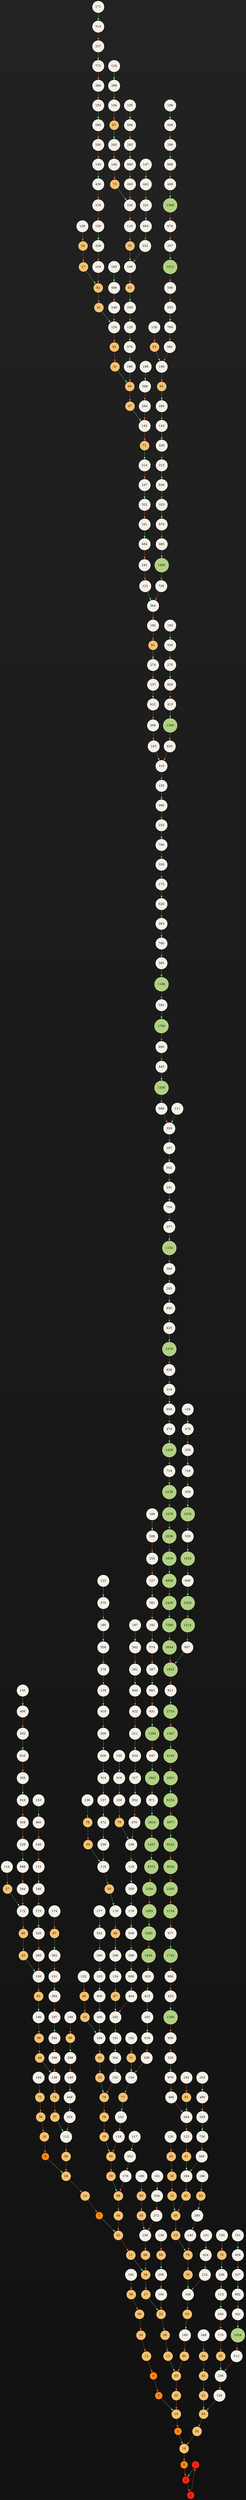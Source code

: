 digraph "collatz-tree-200" {
	node [shape=circle]
	node [style=filled]
	node [fillcolor="#694b37"]
	node [fontcolor="#111111"]
	bgcolor="#111111 : #222222"
	gradientangle=90
	1 [fillcolor="#ff2211" shape=circle style=filled]
	1 -> 4 [color="#66dd88"]
	4 [fillcolor="#ff2211" shape=circle style=filled]
	4 -> 2 [color="#dd6644"]
	2 [fillcolor="#ff2211" shape=circle style=filled]
	2 -> 1 [color="#dd6644"]
	3 [fillcolor="#ff8811" shape=circle style=filled]
	3 -> 10 [color="#66dd88"]
	10 [fillcolor="#f4c271" shape=circle style=filled]
	10 -> 5 [color="#dd6644"]
	5 [fillcolor="#ff8811" shape=circle style=filled]
	5 -> 16 [color="#66dd88"]
	16 [fillcolor="#f4c271" shape=circle style=filled]
	16 -> 8 [color="#dd6644"]
	8 [fillcolor="#ff8811" shape=circle style=filled]
	8 -> 4 [color="#dd6644"]
	6 [fillcolor="#ff8811" shape=circle style=filled]
	6 -> 3 [color="#dd6644"]
	7 [fillcolor="#ff8811" shape=circle style=filled]
	7 -> 22 [color="#66dd88"]
	22 [fillcolor="#f4c271" shape=circle style=filled]
	22 -> 11 [color="#dd6644"]
	11 [fillcolor="#f4c271" shape=circle style=filled]
	11 -> 34 [color="#66dd88"]
	34 [fillcolor="#f4c271" shape=circle style=filled]
	34 -> 17 [color="#dd6644"]
	17 [fillcolor="#f4c271" shape=circle style=filled]
	17 -> 52 [color="#66dd88"]
	52 [fillcolor="#f4c271" shape=circle style=filled]
	52 -> 26 [color="#dd6644"]
	26 [fillcolor="#f4c271" shape=circle style=filled]
	26 -> 13 [color="#dd6644"]
	13 [fillcolor="#f4c271" shape=circle style=filled]
	13 -> 40 [color="#66dd88"]
	40 [fillcolor="#f4c271" shape=circle style=filled]
	40 -> 20 [color="#dd6644"]
	20 [fillcolor="#f4c271" shape=circle style=filled]
	20 -> 10 [color="#dd6644"]
	9 [fillcolor="#ff8811" shape=circle style=filled]
	9 -> 28 [color="#66dd88"]
	28 [fillcolor="#f4c271" shape=circle style=filled]
	28 -> 14 [color="#dd6644"]
	14 [fillcolor="#f4c271" shape=circle style=filled]
	14 -> 7 [color="#dd6644"]
	12 [fillcolor="#f4c271" shape=circle style=filled]
	12 -> 6 [color="#dd6644"]
	15 [fillcolor="#f4c271" shape=circle style=filled]
	15 -> 46 [color="#66dd88"]
	46 [fillcolor="#f4c271" shape=circle style=filled]
	46 -> 23 [color="#dd6644"]
	23 [fillcolor="#f4c271" shape=circle style=filled]
	23 -> 70 [color="#66dd88"]
	70 [fillcolor="#f4c271" shape=circle style=filled]
	70 -> 35 [color="#dd6644"]
	35 [fillcolor="#f4c271" shape=circle style=filled]
	35 -> 106 [color="#66dd88"]
	106 [fillcolor="#f4f1e9" shape=circle style=filled]
	106 -> 53 [color="#dd6644"]
	53 [fillcolor="#f4c271" shape=circle style=filled]
	53 -> 160 [color="#66dd88"]
	160 [fillcolor="#f4f1e9" shape=circle style=filled]
	160 -> 80 [color="#dd6644"]
	80 [fillcolor="#f4c271" shape=circle style=filled]
	80 -> 40 [color="#dd6644"]
	18 [fillcolor="#f4c271" shape=circle style=filled]
	18 -> 9 [color="#dd6644"]
	19 [fillcolor="#f4c271" shape=circle style=filled]
	19 -> 58 [color="#66dd88"]
	58 [fillcolor="#f4c271" shape=circle style=filled]
	58 -> 29 [color="#dd6644"]
	29 [fillcolor="#f4c271" shape=circle style=filled]
	29 -> 88 [color="#66dd88"]
	88 [fillcolor="#f4c271" shape=circle style=filled]
	88 -> 44 [color="#dd6644"]
	44 [fillcolor="#f4c271" shape=circle style=filled]
	44 -> 22 [color="#dd6644"]
	21 [fillcolor="#f4c271" shape=circle style=filled]
	21 -> 64 [color="#66dd88"]
	64 [fillcolor="#f4c271" shape=circle style=filled]
	64 -> 32 [color="#dd6644"]
	32 [fillcolor="#f4c271" shape=circle style=filled]
	32 -> 16 [color="#dd6644"]
	24 [fillcolor="#f4c271" shape=circle style=filled]
	24 -> 12 [color="#dd6644"]
	25 [fillcolor="#f4c271" shape=circle style=filled]
	25 -> 76 [color="#66dd88"]
	76 [fillcolor="#f4c271" shape=circle style=filled]
	76 -> 38 [color="#dd6644"]
	38 [fillcolor="#f4c271" shape=circle style=filled]
	38 -> 19 [color="#dd6644"]
	27 [fillcolor="#f4c271" shape=circle style=filled]
	27 -> 82 [color="#66dd88"]
	82 [fillcolor="#f4c271" shape=circle style=filled]
	82 -> 41 [color="#dd6644"]
	41 [fillcolor="#f4c271" shape=circle style=filled]
	41 -> 124 [color="#66dd88"]
	124 [fillcolor="#f4f1e9" shape=circle style=filled]
	124 -> 62 [color="#dd6644"]
	62 [fillcolor="#f4c271" shape=circle style=filled]
	62 -> 31 [color="#dd6644"]
	31 [fillcolor="#f4c271" shape=circle style=filled]
	31 -> 94 [color="#66dd88"]
	94 [fillcolor="#f4c271" shape=circle style=filled]
	94 -> 47 [color="#dd6644"]
	47 [fillcolor="#f4c271" shape=circle style=filled]
	47 -> 142 [color="#66dd88"]
	142 [fillcolor="#f4f1e9" shape=circle style=filled]
	142 -> 71 [color="#dd6644"]
	71 [fillcolor="#f4c271" shape=circle style=filled]
	71 -> 214 [color="#66dd88"]
	214 [fillcolor="#f4f1e9" shape=circle style=filled]
	214 -> 107 [color="#dd6644"]
	107 [fillcolor="#f4f1e9" shape=circle style=filled]
	107 -> 322 [color="#66dd88"]
	322 [fillcolor="#f4f1e9" shape=circle style=filled]
	322 -> 161 [color="#dd6644"]
	161 [fillcolor="#f4f1e9" shape=circle style=filled]
	161 -> 484 [color="#66dd88"]
	484 [fillcolor="#f4f1e9" shape=circle style=filled]
	484 -> 242 [color="#dd6644"]
	242 [fillcolor="#f4f1e9" shape=circle style=filled]
	242 -> 121 [color="#dd6644"]
	121 [fillcolor="#f4f1e9" shape=circle style=filled]
	121 -> 364 [color="#66dd88"]
	364 [fillcolor="#f4f1e9" shape=circle style=filled]
	364 -> 182 [color="#dd6644"]
	182 [fillcolor="#f4f1e9" shape=circle style=filled]
	182 -> 91 [color="#dd6644"]
	91 [fillcolor="#f4c271" shape=circle style=filled]
	91 -> 274 [color="#66dd88"]
	274 [fillcolor="#f4f1e9" shape=circle style=filled]
	274 -> 137 [color="#dd6644"]
	137 [fillcolor="#f4f1e9" shape=circle style=filled]
	137 -> 412 [color="#66dd88"]
	412 [fillcolor="#f4f1e9" shape=circle style=filled]
	412 -> 206 [color="#dd6644"]
	206 [fillcolor="#f4f1e9" shape=circle style=filled]
	206 -> 103 [color="#dd6644"]
	103 [fillcolor="#f4f1e9" shape=circle style=filled]
	103 -> 310 [color="#66dd88"]
	310 [fillcolor="#f4f1e9" shape=circle style=filled]
	310 -> 155 [color="#dd6644"]
	155 [fillcolor="#f4f1e9" shape=circle style=filled]
	155 -> 466 [color="#66dd88"]
	466 [fillcolor="#f4f1e9" shape=circle style=filled]
	466 -> 233 [color="#dd6644"]
	233 [fillcolor="#f4f1e9" shape=circle style=filled]
	233 -> 700 [color="#66dd88"]
	700 [fillcolor="#f4f1e9" shape=circle style=filled]
	700 -> 350 [color="#dd6644"]
	350 [fillcolor="#f4f1e9" shape=circle style=filled]
	350 -> 175 [color="#dd6644"]
	175 [fillcolor="#f4f1e9" shape=circle style=filled]
	175 -> 526 [color="#66dd88"]
	526 [fillcolor="#f4f1e9" shape=circle style=filled]
	526 -> 263 [color="#dd6644"]
	263 [fillcolor="#f4f1e9" shape=circle style=filled]
	263 -> 790 [color="#66dd88"]
	790 [fillcolor="#f4f1e9" shape=circle style=filled]
	790 -> 395 [color="#dd6644"]
	395 [fillcolor="#f4f1e9" shape=circle style=filled]
	395 -> 1186 [color="#66dd88"]
	1186 [fillcolor="#b1d182" shape=circle style=filled]
	1186 -> 593 [color="#dd6644"]
	593 [fillcolor="#f4f1e9" shape=circle style=filled]
	593 -> 1780 [color="#66dd88"]
	1780 [fillcolor="#b1d182" shape=circle style=filled]
	1780 -> 890 [color="#dd6644"]
	890 [fillcolor="#f4f1e9" shape=circle style=filled]
	890 -> 445 [color="#dd6644"]
	445 [fillcolor="#f4f1e9" shape=circle style=filled]
	445 -> 1336 [color="#66dd88"]
	1336 [fillcolor="#b1d182" shape=circle style=filled]
	1336 -> 668 [color="#dd6644"]
	668 [fillcolor="#f4f1e9" shape=circle style=filled]
	668 -> 334 [color="#dd6644"]
	334 [fillcolor="#f4f1e9" shape=circle style=filled]
	334 -> 167 [color="#dd6644"]
	167 [fillcolor="#f4f1e9" shape=circle style=filled]
	167 -> 502 [color="#66dd88"]
	502 [fillcolor="#f4f1e9" shape=circle style=filled]
	502 -> 251 [color="#dd6644"]
	251 [fillcolor="#f4f1e9" shape=circle style=filled]
	251 -> 754 [color="#66dd88"]
	754 [fillcolor="#f4f1e9" shape=circle style=filled]
	754 -> 377 [color="#dd6644"]
	377 [fillcolor="#f4f1e9" shape=circle style=filled]
	377 -> 1132 [color="#66dd88"]
	1132 [fillcolor="#b1d182" shape=circle style=filled]
	1132 -> 566 [color="#dd6644"]
	566 [fillcolor="#f4f1e9" shape=circle style=filled]
	566 -> 283 [color="#dd6644"]
	283 [fillcolor="#f4f1e9" shape=circle style=filled]
	283 -> 850 [color="#66dd88"]
	850 [fillcolor="#f4f1e9" shape=circle style=filled]
	850 -> 425 [color="#dd6644"]
	425 [fillcolor="#f4f1e9" shape=circle style=filled]
	425 -> 1276 [color="#66dd88"]
	1276 [fillcolor="#b1d182" shape=circle style=filled]
	1276 -> 638 [color="#dd6644"]
	638 [fillcolor="#f4f1e9" shape=circle style=filled]
	638 -> 319 [color="#dd6644"]
	319 [fillcolor="#f4f1e9" shape=circle style=filled]
	319 -> 958 [color="#66dd88"]
	958 [fillcolor="#f4f1e9" shape=circle style=filled]
	958 -> 479 [color="#dd6644"]
	479 [fillcolor="#f4f1e9" shape=circle style=filled]
	479 -> 1438 [color="#66dd88"]
	1438 [fillcolor="#b1d182" shape=circle style=filled]
	1438 -> 719 [color="#dd6644"]
	719 [fillcolor="#f4f1e9" shape=circle style=filled]
	719 -> 2158 [color="#66dd88"]
	2158 [fillcolor="#b1d182" shape=circle style=filled]
	2158 -> 1079 [color="#dd6644"]
	1079 [fillcolor="#b1d182" shape=circle style=filled]
	1079 -> 3238 [color="#66dd88"]
	3238 [fillcolor="#b1d182" shape=circle style=filled]
	3238 -> 1619 [color="#dd6644"]
	1619 [fillcolor="#b1d182" shape=circle style=filled]
	1619 -> 4858 [color="#66dd88"]
	4858 [fillcolor="#b1d182" shape=circle style=filled]
	4858 -> 2429 [color="#dd6644"]
	2429 [fillcolor="#b1d182" shape=circle style=filled]
	2429 -> 7288 [color="#66dd88"]
	7288 [fillcolor="#b1d182" shape=circle style=filled]
	7288 -> 3644 [color="#dd6644"]
	3644 [fillcolor="#b1d182" shape=circle style=filled]
	3644 -> 1822 [color="#dd6644"]
	1822 [fillcolor="#b1d182" shape=circle style=filled]
	1822 -> 911 [color="#dd6644"]
	911 [fillcolor="#f4f1e9" shape=circle style=filled]
	911 -> 2734 [color="#66dd88"]
	2734 [fillcolor="#b1d182" shape=circle style=filled]
	2734 -> 1367 [color="#dd6644"]
	1367 [fillcolor="#b1d182" shape=circle style=filled]
	1367 -> 4102 [color="#66dd88"]
	4102 [fillcolor="#b1d182" shape=circle style=filled]
	4102 -> 2051 [color="#dd6644"]
	2051 [fillcolor="#b1d182" shape=circle style=filled]
	2051 -> 6154 [color="#66dd88"]
	6154 [fillcolor="#b1d182" shape=circle style=filled]
	6154 -> 3077 [color="#dd6644"]
	3077 [fillcolor="#b1d182" shape=circle style=filled]
	3077 -> 9232 [color="#66dd88"]
	9232 [fillcolor="#b1d182" shape=circle style=filled]
	9232 -> 4616 [color="#dd6644"]
	4616 [fillcolor="#b1d182" shape=circle style=filled]
	4616 -> 2308 [color="#dd6644"]
	2308 [fillcolor="#b1d182" shape=circle style=filled]
	2308 -> 1154 [color="#dd6644"]
	1154 [fillcolor="#b1d182" shape=circle style=filled]
	1154 -> 577 [color="#dd6644"]
	577 [fillcolor="#f4f1e9" shape=circle style=filled]
	577 -> 1732 [color="#66dd88"]
	1732 [fillcolor="#b1d182" shape=circle style=filled]
	1732 -> 866 [color="#dd6644"]
	866 [fillcolor="#f4f1e9" shape=circle style=filled]
	866 -> 433 [color="#dd6644"]
	433 [fillcolor="#f4f1e9" shape=circle style=filled]
	433 -> 1300 [color="#66dd88"]
	1300 [fillcolor="#b1d182" shape=circle style=filled]
	1300 -> 650 [color="#dd6644"]
	650 [fillcolor="#f4f1e9" shape=circle style=filled]
	650 -> 325 [color="#dd6644"]
	325 [fillcolor="#f4f1e9" shape=circle style=filled]
	325 -> 976 [color="#66dd88"]
	976 [fillcolor="#f4f1e9" shape=circle style=filled]
	976 -> 488 [color="#dd6644"]
	488 [fillcolor="#f4f1e9" shape=circle style=filled]
	488 -> 244 [color="#dd6644"]
	244 [fillcolor="#f4f1e9" shape=circle style=filled]
	244 -> 122 [color="#dd6644"]
	122 [fillcolor="#f4f1e9" shape=circle style=filled]
	122 -> 61 [color="#dd6644"]
	61 [fillcolor="#f4c271" shape=circle style=filled]
	61 -> 184 [color="#66dd88"]
	184 [fillcolor="#f4f1e9" shape=circle style=filled]
	184 -> 92 [color="#dd6644"]
	92 [fillcolor="#f4c271" shape=circle style=filled]
	92 -> 46 [color="#dd6644"]
	30 [fillcolor="#f4c271" shape=circle style=filled]
	30 -> 15 [color="#dd6644"]
	33 [fillcolor="#f4c271" shape=circle style=filled]
	33 -> 100 [color="#66dd88"]
	100 [fillcolor="#f4f1e9" shape=circle style=filled]
	100 -> 50 [color="#dd6644"]
	50 [fillcolor="#f4c271" shape=circle style=filled]
	50 -> 25 [color="#dd6644"]
	36 [fillcolor="#f4c271" shape=circle style=filled]
	36 -> 18 [color="#dd6644"]
	37 [fillcolor="#f4c271" shape=circle style=filled]
	37 -> 112 [color="#66dd88"]
	112 [fillcolor="#f4f1e9" shape=circle style=filled]
	112 -> 56 [color="#dd6644"]
	56 [fillcolor="#f4c271" shape=circle style=filled]
	56 -> 28 [color="#dd6644"]
	39 [fillcolor="#f4c271" shape=circle style=filled]
	39 -> 118 [color="#66dd88"]
	118 [fillcolor="#f4f1e9" shape=circle style=filled]
	118 -> 59 [color="#dd6644"]
	59 [fillcolor="#f4c271" shape=circle style=filled]
	59 -> 178 [color="#66dd88"]
	178 [fillcolor="#f4f1e9" shape=circle style=filled]
	178 -> 89 [color="#dd6644"]
	89 [fillcolor="#f4c271" shape=circle style=filled]
	89 -> 268 [color="#66dd88"]
	268 [fillcolor="#f4f1e9" shape=circle style=filled]
	268 -> 134 [color="#dd6644"]
	134 [fillcolor="#f4f1e9" shape=circle style=filled]
	134 -> 67 [color="#dd6644"]
	67 [fillcolor="#f4c271" shape=circle style=filled]
	67 -> 202 [color="#66dd88"]
	202 [fillcolor="#f4f1e9" shape=circle style=filled]
	202 -> 101 [color="#dd6644"]
	101 [fillcolor="#f4f1e9" shape=circle style=filled]
	101 -> 304 [color="#66dd88"]
	304 [fillcolor="#f4f1e9" shape=circle style=filled]
	304 -> 152 [color="#dd6644"]
	152 [fillcolor="#f4f1e9" shape=circle style=filled]
	152 -> 76 [color="#dd6644"]
	42 [fillcolor="#f4c271" shape=circle style=filled]
	42 -> 21 [color="#dd6644"]
	43 [fillcolor="#f4c271" shape=circle style=filled]
	43 -> 130 [color="#66dd88"]
	130 [fillcolor="#f4f1e9" shape=circle style=filled]
	130 -> 65 [color="#dd6644"]
	65 [fillcolor="#f4c271" shape=circle style=filled]
	65 -> 196 [color="#66dd88"]
	196 [fillcolor="#f4f1e9" shape=circle style=filled]
	196 -> 98 [color="#dd6644"]
	98 [fillcolor="#f4c271" shape=circle style=filled]
	98 -> 49 [color="#dd6644"]
	49 [fillcolor="#f4c271" shape=circle style=filled]
	49 -> 148 [color="#66dd88"]
	148 [fillcolor="#f4f1e9" shape=circle style=filled]
	148 -> 74 [color="#dd6644"]
	74 [fillcolor="#f4c271" shape=circle style=filled]
	74 -> 37 [color="#dd6644"]
	45 [fillcolor="#f4c271" shape=circle style=filled]
	45 -> 136 [color="#66dd88"]
	136 [fillcolor="#f4f1e9" shape=circle style=filled]
	136 -> 68 [color="#dd6644"]
	68 [fillcolor="#f4c271" shape=circle style=filled]
	68 -> 34 [color="#dd6644"]
	48 [fillcolor="#f4c271" shape=circle style=filled]
	48 -> 24 [color="#dd6644"]
	51 [fillcolor="#f4c271" shape=circle style=filled]
	51 -> 154 [color="#66dd88"]
	154 [fillcolor="#f4f1e9" shape=circle style=filled]
	154 -> 77 [color="#dd6644"]
	77 [fillcolor="#f4c271" shape=circle style=filled]
	77 -> 232 [color="#66dd88"]
	232 [fillcolor="#f4f1e9" shape=circle style=filled]
	232 -> 116 [color="#dd6644"]
	116 [fillcolor="#f4f1e9" shape=circle style=filled]
	116 -> 58 [color="#dd6644"]
	54 [fillcolor="#f4c271" shape=circle style=filled]
	54 -> 27 [color="#dd6644"]
	55 [fillcolor="#f4c271" shape=circle style=filled]
	55 -> 166 [color="#66dd88"]
	166 [fillcolor="#f4f1e9" shape=circle style=filled]
	166 -> 83 [color="#dd6644"]
	83 [fillcolor="#f4c271" shape=circle style=filled]
	83 -> 250 [color="#66dd88"]
	250 [fillcolor="#f4f1e9" shape=circle style=filled]
	250 -> 125 [color="#dd6644"]
	125 [fillcolor="#f4f1e9" shape=circle style=filled]
	125 -> 376 [color="#66dd88"]
	376 [fillcolor="#f4f1e9" shape=circle style=filled]
	376 -> 188 [color="#dd6644"]
	188 [fillcolor="#f4f1e9" shape=circle style=filled]
	188 -> 94 [color="#dd6644"]
	57 [fillcolor="#f4c271" shape=circle style=filled]
	57 -> 172 [color="#66dd88"]
	172 [fillcolor="#f4f1e9" shape=circle style=filled]
	172 -> 86 [color="#dd6644"]
	86 [fillcolor="#f4c271" shape=circle style=filled]
	86 -> 43 [color="#dd6644"]
	60 [fillcolor="#f4c271" shape=circle style=filled]
	60 -> 30 [color="#dd6644"]
	63 [fillcolor="#f4c271" shape=circle style=filled]
	63 -> 190 [color="#66dd88"]
	190 [fillcolor="#f4f1e9" shape=circle style=filled]
	190 -> 95 [color="#dd6644"]
	95 [fillcolor="#f4c271" shape=circle style=filled]
	95 -> 286 [color="#66dd88"]
	286 [fillcolor="#f4f1e9" shape=circle style=filled]
	286 -> 143 [color="#dd6644"]
	143 [fillcolor="#f4f1e9" shape=circle style=filled]
	143 -> 430 [color="#66dd88"]
	430 [fillcolor="#f4f1e9" shape=circle style=filled]
	430 -> 215 [color="#dd6644"]
	215 [fillcolor="#f4f1e9" shape=circle style=filled]
	215 -> 646 [color="#66dd88"]
	646 [fillcolor="#f4f1e9" shape=circle style=filled]
	646 -> 323 [color="#dd6644"]
	323 [fillcolor="#f4f1e9" shape=circle style=filled]
	323 -> 970 [color="#66dd88"]
	970 [fillcolor="#f4f1e9" shape=circle style=filled]
	970 -> 485 [color="#dd6644"]
	485 [fillcolor="#f4f1e9" shape=circle style=filled]
	485 -> 1456 [color="#66dd88"]
	1456 [fillcolor="#b1d182" shape=circle style=filled]
	1456 -> 728 [color="#dd6644"]
	728 [fillcolor="#f4f1e9" shape=circle style=filled]
	728 -> 364 [color="#dd6644"]
	66 [fillcolor="#f4c271" shape=circle style=filled]
	66 -> 33 [color="#dd6644"]
	69 [fillcolor="#f4c271" shape=circle style=filled]
	69 -> 208 [color="#66dd88"]
	208 [fillcolor="#f4f1e9" shape=circle style=filled]
	208 -> 104 [color="#dd6644"]
	104 [fillcolor="#f4f1e9" shape=circle style=filled]
	104 -> 52 [color="#dd6644"]
	72 [fillcolor="#f4c271" shape=circle style=filled]
	72 -> 36 [color="#dd6644"]
	73 [fillcolor="#f4c271" shape=circle style=filled]
	73 -> 220 [color="#66dd88"]
	220 [fillcolor="#f4f1e9" shape=circle style=filled]
	220 -> 110 [color="#dd6644"]
	110 [fillcolor="#f4f1e9" shape=circle style=filled]
	110 -> 55 [color="#dd6644"]
	75 [fillcolor="#f4c271" shape=circle style=filled]
	75 -> 226 [color="#66dd88"]
	226 [fillcolor="#f4f1e9" shape=circle style=filled]
	226 -> 113 [color="#dd6644"]
	113 [fillcolor="#f4f1e9" shape=circle style=filled]
	113 -> 340 [color="#66dd88"]
	340 [fillcolor="#f4f1e9" shape=circle style=filled]
	340 -> 170 [color="#dd6644"]
	170 [fillcolor="#f4f1e9" shape=circle style=filled]
	170 -> 85 [color="#dd6644"]
	85 [fillcolor="#f4c271" shape=circle style=filled]
	85 -> 256 [color="#66dd88"]
	256 [fillcolor="#f4f1e9" shape=circle style=filled]
	256 -> 128 [color="#dd6644"]
	128 [fillcolor="#f4f1e9" shape=circle style=filled]
	128 -> 64 [color="#dd6644"]
	78 [fillcolor="#f4c271" shape=circle style=filled]
	78 -> 39 [color="#dd6644"]
	79 [fillcolor="#f4c271" shape=circle style=filled]
	79 -> 238 [color="#66dd88"]
	238 [fillcolor="#f4f1e9" shape=circle style=filled]
	238 -> 119 [color="#dd6644"]
	119 [fillcolor="#f4f1e9" shape=circle style=filled]
	119 -> 358 [color="#66dd88"]
	358 [fillcolor="#f4f1e9" shape=circle style=filled]
	358 -> 179 [color="#dd6644"]
	179 [fillcolor="#f4f1e9" shape=circle style=filled]
	179 -> 538 [color="#66dd88"]
	538 [fillcolor="#f4f1e9" shape=circle style=filled]
	538 -> 269 [color="#dd6644"]
	269 [fillcolor="#f4f1e9" shape=circle style=filled]
	269 -> 808 [color="#66dd88"]
	808 [fillcolor="#f4f1e9" shape=circle style=filled]
	808 -> 404 [color="#dd6644"]
	404 [fillcolor="#f4f1e9" shape=circle style=filled]
	404 -> 202 [color="#dd6644"]
	81 [fillcolor="#f4c271" shape=circle style=filled]
	81 -> 244 [color="#66dd88"]
	84 [fillcolor="#f4c271" shape=circle style=filled]
	84 -> 42 [color="#dd6644"]
	87 [fillcolor="#f4c271" shape=circle style=filled]
	87 -> 262 [color="#66dd88"]
	262 [fillcolor="#f4f1e9" shape=circle style=filled]
	262 -> 131 [color="#dd6644"]
	131 [fillcolor="#f4f1e9" shape=circle style=filled]
	131 -> 394 [color="#66dd88"]
	394 [fillcolor="#f4f1e9" shape=circle style=filled]
	394 -> 197 [color="#dd6644"]
	197 [fillcolor="#f4f1e9" shape=circle style=filled]
	197 -> 592 [color="#66dd88"]
	592 [fillcolor="#f4f1e9" shape=circle style=filled]
	592 -> 296 [color="#dd6644"]
	296 [fillcolor="#f4f1e9" shape=circle style=filled]
	296 -> 148 [color="#dd6644"]
	90 [fillcolor="#f4c271" shape=circle style=filled]
	90 -> 45 [color="#dd6644"]
	93 [fillcolor="#f4c271" shape=circle style=filled]
	93 -> 280 [color="#66dd88"]
	280 [fillcolor="#f4f1e9" shape=circle style=filled]
	280 -> 140 [color="#dd6644"]
	140 [fillcolor="#f4f1e9" shape=circle style=filled]
	140 -> 70 [color="#dd6644"]
	96 [fillcolor="#f4c271" shape=circle style=filled]
	96 -> 48 [color="#dd6644"]
	97 [fillcolor="#f4c271" shape=circle style=filled]
	97 -> 292 [color="#66dd88"]
	292 [fillcolor="#f4f1e9" shape=circle style=filled]
	292 -> 146 [color="#dd6644"]
	146 [fillcolor="#f4f1e9" shape=circle style=filled]
	146 -> 73 [color="#dd6644"]
	99 [fillcolor="#f4c271" shape=circle style=filled]
	99 -> 298 [color="#66dd88"]
	298 [fillcolor="#f4f1e9" shape=circle style=filled]
	298 -> 149 [color="#dd6644"]
	149 [fillcolor="#f4f1e9" shape=circle style=filled]
	149 -> 448 [color="#66dd88"]
	448 [fillcolor="#f4f1e9" shape=circle style=filled]
	448 -> 224 [color="#dd6644"]
	224 [fillcolor="#f4f1e9" shape=circle style=filled]
	224 -> 112 [color="#dd6644"]
	102 [fillcolor="#f4f1e9" shape=circle style=filled]
	102 -> 51 [color="#dd6644"]
	105 [fillcolor="#f4f1e9" shape=circle style=filled]
	105 -> 316 [color="#66dd88"]
	316 [fillcolor="#f4f1e9" shape=circle style=filled]
	316 -> 158 [color="#dd6644"]
	158 [fillcolor="#f4f1e9" shape=circle style=filled]
	158 -> 79 [color="#dd6644"]
	108 [fillcolor="#f4f1e9" shape=circle style=filled]
	108 -> 54 [color="#dd6644"]
	109 [fillcolor="#f4f1e9" shape=circle style=filled]
	109 -> 328 [color="#66dd88"]
	328 [fillcolor="#f4f1e9" shape=circle style=filled]
	328 -> 164 [color="#dd6644"]
	164 [fillcolor="#f4f1e9" shape=circle style=filled]
	164 -> 82 [color="#dd6644"]
	111 [fillcolor="#f4f1e9" shape=circle style=filled]
	111 -> 334 [color="#66dd88"]
	114 [fillcolor="#f4f1e9" shape=circle style=filled]
	114 -> 57 [color="#dd6644"]
	115 [fillcolor="#f4f1e9" shape=circle style=filled]
	115 -> 346 [color="#66dd88"]
	346 [fillcolor="#f4f1e9" shape=circle style=filled]
	346 -> 173 [color="#dd6644"]
	173 [fillcolor="#f4f1e9" shape=circle style=filled]
	173 -> 520 [color="#66dd88"]
	520 [fillcolor="#f4f1e9" shape=circle style=filled]
	520 -> 260 [color="#dd6644"]
	260 [fillcolor="#f4f1e9" shape=circle style=filled]
	260 -> 130 [color="#dd6644"]
	117 [fillcolor="#f4f1e9" shape=circle style=filled]
	117 -> 352 [color="#66dd88"]
	352 [fillcolor="#f4f1e9" shape=circle style=filled]
	352 -> 176 [color="#dd6644"]
	176 [fillcolor="#f4f1e9" shape=circle style=filled]
	176 -> 88 [color="#dd6644"]
	120 [fillcolor="#f4f1e9" shape=circle style=filled]
	120 -> 60 [color="#dd6644"]
	123 [fillcolor="#f4f1e9" shape=circle style=filled]
	123 -> 370 [color="#66dd88"]
	370 [fillcolor="#f4f1e9" shape=circle style=filled]
	370 -> 185 [color="#dd6644"]
	185 [fillcolor="#f4f1e9" shape=circle style=filled]
	185 -> 556 [color="#66dd88"]
	556 [fillcolor="#f4f1e9" shape=circle style=filled]
	556 -> 278 [color="#dd6644"]
	278 [fillcolor="#f4f1e9" shape=circle style=filled]
	278 -> 139 [color="#dd6644"]
	139 [fillcolor="#f4f1e9" shape=circle style=filled]
	139 -> 418 [color="#66dd88"]
	418 [fillcolor="#f4f1e9" shape=circle style=filled]
	418 -> 209 [color="#dd6644"]
	209 [fillcolor="#f4f1e9" shape=circle style=filled]
	209 -> 628 [color="#66dd88"]
	628 [fillcolor="#f4f1e9" shape=circle style=filled]
	628 -> 314 [color="#dd6644"]
	314 [fillcolor="#f4f1e9" shape=circle style=filled]
	314 -> 157 [color="#dd6644"]
	157 [fillcolor="#f4f1e9" shape=circle style=filled]
	157 -> 472 [color="#66dd88"]
	472 [fillcolor="#f4f1e9" shape=circle style=filled]
	472 -> 236 [color="#dd6644"]
	236 [fillcolor="#f4f1e9" shape=circle style=filled]
	236 -> 118 [color="#dd6644"]
	126 [fillcolor="#f4f1e9" shape=circle style=filled]
	126 -> 63 [color="#dd6644"]
	127 [fillcolor="#f4f1e9" shape=circle style=filled]
	127 -> 382 [color="#66dd88"]
	382 [fillcolor="#f4f1e9" shape=circle style=filled]
	382 -> 191 [color="#dd6644"]
	191 [fillcolor="#f4f1e9" shape=circle style=filled]
	191 -> 574 [color="#66dd88"]
	574 [fillcolor="#f4f1e9" shape=circle style=filled]
	574 -> 287 [color="#dd6644"]
	287 [fillcolor="#f4f1e9" shape=circle style=filled]
	287 -> 862 [color="#66dd88"]
	862 [fillcolor="#f4f1e9" shape=circle style=filled]
	862 -> 431 [color="#dd6644"]
	431 [fillcolor="#f4f1e9" shape=circle style=filled]
	431 -> 1294 [color="#66dd88"]
	1294 [fillcolor="#b1d182" shape=circle style=filled]
	1294 -> 647 [color="#dd6644"]
	647 [fillcolor="#f4f1e9" shape=circle style=filled]
	647 -> 1942 [color="#66dd88"]
	1942 [fillcolor="#b1d182" shape=circle style=filled]
	1942 -> 971 [color="#dd6644"]
	971 [fillcolor="#f4f1e9" shape=circle style=filled]
	971 -> 2914 [color="#66dd88"]
	2914 [fillcolor="#b1d182" shape=circle style=filled]
	2914 -> 1457 [color="#dd6644"]
	1457 [fillcolor="#b1d182" shape=circle style=filled]
	1457 -> 4372 [color="#66dd88"]
	4372 [fillcolor="#b1d182" shape=circle style=filled]
	4372 -> 2186 [color="#dd6644"]
	2186 [fillcolor="#b1d182" shape=circle style=filled]
	2186 -> 1093 [color="#dd6644"]
	1093 [fillcolor="#b1d182" shape=circle style=filled]
	1093 -> 3280 [color="#66dd88"]
	3280 [fillcolor="#b1d182" shape=circle style=filled]
	3280 -> 1640 [color="#dd6644"]
	1640 [fillcolor="#b1d182" shape=circle style=filled]
	1640 -> 820 [color="#dd6644"]
	820 [fillcolor="#f4f1e9" shape=circle style=filled]
	820 -> 410 [color="#dd6644"]
	410 [fillcolor="#f4f1e9" shape=circle style=filled]
	410 -> 205 [color="#dd6644"]
	205 [fillcolor="#f4f1e9" shape=circle style=filled]
	205 -> 616 [color="#66dd88"]
	616 [fillcolor="#f4f1e9" shape=circle style=filled]
	616 -> 308 [color="#dd6644"]
	308 [fillcolor="#f4f1e9" shape=circle style=filled]
	308 -> 154 [color="#dd6644"]
	129 [fillcolor="#f4f1e9" shape=circle style=filled]
	129 -> 388 [color="#66dd88"]
	388 [fillcolor="#f4f1e9" shape=circle style=filled]
	388 -> 194 [color="#dd6644"]
	194 [fillcolor="#f4f1e9" shape=circle style=filled]
	194 -> 97 [color="#dd6644"]
	132 [fillcolor="#f4f1e9" shape=circle style=filled]
	132 -> 66 [color="#dd6644"]
	133 [fillcolor="#f4f1e9" shape=circle style=filled]
	133 -> 400 [color="#66dd88"]
	400 [fillcolor="#f4f1e9" shape=circle style=filled]
	400 -> 200 [color="#dd6644"]
	200 [fillcolor="#f4f1e9" shape=circle style=filled]
	200 -> 100 [color="#dd6644"]
	135 [fillcolor="#f4f1e9" shape=circle style=filled]
	135 -> 406 [color="#66dd88"]
	406 [fillcolor="#f4f1e9" shape=circle style=filled]
	406 -> 203 [color="#dd6644"]
	203 [fillcolor="#f4f1e9" shape=circle style=filled]
	203 -> 610 [color="#66dd88"]
	610 [fillcolor="#f4f1e9" shape=circle style=filled]
	610 -> 305 [color="#dd6644"]
	305 [fillcolor="#f4f1e9" shape=circle style=filled]
	305 -> 916 [color="#66dd88"]
	916 [fillcolor="#f4f1e9" shape=circle style=filled]
	916 -> 458 [color="#dd6644"]
	458 [fillcolor="#f4f1e9" shape=circle style=filled]
	458 -> 229 [color="#dd6644"]
	229 [fillcolor="#f4f1e9" shape=circle style=filled]
	229 -> 688 [color="#66dd88"]
	688 [fillcolor="#f4f1e9" shape=circle style=filled]
	688 -> 344 [color="#dd6644"]
	344 [fillcolor="#f4f1e9" shape=circle style=filled]
	344 -> 172 [color="#dd6644"]
	138 [fillcolor="#f4f1e9" shape=circle style=filled]
	138 -> 69 [color="#dd6644"]
	141 [fillcolor="#f4f1e9" shape=circle style=filled]
	141 -> 424 [color="#66dd88"]
	424 [fillcolor="#f4f1e9" shape=circle style=filled]
	424 -> 212 [color="#dd6644"]
	212 [fillcolor="#f4f1e9" shape=circle style=filled]
	212 -> 106 [color="#dd6644"]
	144 [fillcolor="#f4f1e9" shape=circle style=filled]
	144 -> 72 [color="#dd6644"]
	145 [fillcolor="#f4f1e9" shape=circle style=filled]
	145 -> 436 [color="#66dd88"]
	436 [fillcolor="#f4f1e9" shape=circle style=filled]
	436 -> 218 [color="#dd6644"]
	218 [fillcolor="#f4f1e9" shape=circle style=filled]
	218 -> 109 [color="#dd6644"]
	147 [fillcolor="#f4f1e9" shape=circle style=filled]
	147 -> 442 [color="#66dd88"]
	442 [fillcolor="#f4f1e9" shape=circle style=filled]
	442 -> 221 [color="#dd6644"]
	221 [fillcolor="#f4f1e9" shape=circle style=filled]
	221 -> 664 [color="#66dd88"]
	664 [fillcolor="#f4f1e9" shape=circle style=filled]
	664 -> 332 [color="#dd6644"]
	332 [fillcolor="#f4f1e9" shape=circle style=filled]
	332 -> 166 [color="#dd6644"]
	150 [fillcolor="#f4f1e9" shape=circle style=filled]
	150 -> 75 [color="#dd6644"]
	151 [fillcolor="#f4f1e9" shape=circle style=filled]
	151 -> 454 [color="#66dd88"]
	454 [fillcolor="#f4f1e9" shape=circle style=filled]
	454 -> 227 [color="#dd6644"]
	227 [fillcolor="#f4f1e9" shape=circle style=filled]
	227 -> 682 [color="#66dd88"]
	682 [fillcolor="#f4f1e9" shape=circle style=filled]
	682 -> 341 [color="#dd6644"]
	341 [fillcolor="#f4f1e9" shape=circle style=filled]
	341 -> 1024 [color="#66dd88"]
	1024 [fillcolor="#b1d182" shape=circle style=filled]
	1024 -> 512 [color="#dd6644"]
	512 [fillcolor="#f4f1e9" shape=circle style=filled]
	512 -> 256 [color="#dd6644"]
	153 [fillcolor="#f4f1e9" shape=circle style=filled]
	153 -> 460 [color="#66dd88"]
	460 [fillcolor="#f4f1e9" shape=circle style=filled]
	460 -> 230 [color="#dd6644"]
	230 [fillcolor="#f4f1e9" shape=circle style=filled]
	230 -> 115 [color="#dd6644"]
	156 [fillcolor="#f4f1e9" shape=circle style=filled]
	156 -> 78 [color="#dd6644"]
	159 [fillcolor="#f4f1e9" shape=circle style=filled]
	159 -> 478 [color="#66dd88"]
	478 [fillcolor="#f4f1e9" shape=circle style=filled]
	478 -> 239 [color="#dd6644"]
	239 [fillcolor="#f4f1e9" shape=circle style=filled]
	239 -> 718 [color="#66dd88"]
	718 [fillcolor="#f4f1e9" shape=circle style=filled]
	718 -> 359 [color="#dd6644"]
	359 [fillcolor="#f4f1e9" shape=circle style=filled]
	359 -> 1078 [color="#66dd88"]
	1078 [fillcolor="#b1d182" shape=circle style=filled]
	1078 -> 539 [color="#dd6644"]
	539 [fillcolor="#f4f1e9" shape=circle style=filled]
	539 -> 1618 [color="#66dd88"]
	1618 [fillcolor="#b1d182" shape=circle style=filled]
	1618 -> 809 [color="#dd6644"]
	809 [fillcolor="#f4f1e9" shape=circle style=filled]
	809 -> 2428 [color="#66dd88"]
	2428 [fillcolor="#b1d182" shape=circle style=filled]
	2428 -> 1214 [color="#dd6644"]
	1214 [fillcolor="#b1d182" shape=circle style=filled]
	1214 -> 607 [color="#dd6644"]
	607 [fillcolor="#f4f1e9" shape=circle style=filled]
	607 -> 1822 [color="#66dd88"]
	162 [fillcolor="#f4f1e9" shape=circle style=filled]
	162 -> 81 [color="#dd6644"]
	163 [fillcolor="#f4f1e9" shape=circle style=filled]
	163 -> 490 [color="#66dd88"]
	490 [fillcolor="#f4f1e9" shape=circle style=filled]
	490 -> 245 [color="#dd6644"]
	245 [fillcolor="#f4f1e9" shape=circle style=filled]
	245 -> 736 [color="#66dd88"]
	736 [fillcolor="#f4f1e9" shape=circle style=filled]
	736 -> 368 [color="#dd6644"]
	368 [fillcolor="#f4f1e9" shape=circle style=filled]
	368 -> 184 [color="#dd6644"]
	165 [fillcolor="#f4f1e9" shape=circle style=filled]
	165 -> 496 [color="#66dd88"]
	496 [fillcolor="#f4f1e9" shape=circle style=filled]
	496 -> 248 [color="#dd6644"]
	248 [fillcolor="#f4f1e9" shape=circle style=filled]
	248 -> 124 [color="#dd6644"]
	168 [fillcolor="#f4f1e9" shape=circle style=filled]
	168 -> 84 [color="#dd6644"]
	169 [fillcolor="#f4f1e9" shape=circle style=filled]
	169 -> 508 [color="#66dd88"]
	508 [fillcolor="#f4f1e9" shape=circle style=filled]
	508 -> 254 [color="#dd6644"]
	254 [fillcolor="#f4f1e9" shape=circle style=filled]
	254 -> 127 [color="#dd6644"]
	171 [fillcolor="#f4f1e9" shape=circle style=filled]
	171 -> 514 [color="#66dd88"]
	514 [fillcolor="#f4f1e9" shape=circle style=filled]
	514 -> 257 [color="#dd6644"]
	257 [fillcolor="#f4f1e9" shape=circle style=filled]
	257 -> 772 [color="#66dd88"]
	772 [fillcolor="#f4f1e9" shape=circle style=filled]
	772 -> 386 [color="#dd6644"]
	386 [fillcolor="#f4f1e9" shape=circle style=filled]
	386 -> 193 [color="#dd6644"]
	193 [fillcolor="#f4f1e9" shape=circle style=filled]
	193 -> 580 [color="#66dd88"]
	580 [fillcolor="#f4f1e9" shape=circle style=filled]
	580 -> 290 [color="#dd6644"]
	290 [fillcolor="#f4f1e9" shape=circle style=filled]
	290 -> 145 [color="#dd6644"]
	174 [fillcolor="#f4f1e9" shape=circle style=filled]
	174 -> 87 [color="#dd6644"]
	177 [fillcolor="#f4f1e9" shape=circle style=filled]
	177 -> 532 [color="#66dd88"]
	532 [fillcolor="#f4f1e9" shape=circle style=filled]
	532 -> 266 [color="#dd6644"]
	266 [fillcolor="#f4f1e9" shape=circle style=filled]
	266 -> 133 [color="#dd6644"]
	180 [fillcolor="#f4f1e9" shape=circle style=filled]
	180 -> 90 [color="#dd6644"]
	181 [fillcolor="#f4f1e9" shape=circle style=filled]
	181 -> 544 [color="#66dd88"]
	544 [fillcolor="#f4f1e9" shape=circle style=filled]
	544 -> 272 [color="#dd6644"]
	272 [fillcolor="#f4f1e9" shape=circle style=filled]
	272 -> 136 [color="#dd6644"]
	183 [fillcolor="#f4f1e9" shape=circle style=filled]
	183 -> 550 [color="#66dd88"]
	550 [fillcolor="#f4f1e9" shape=circle style=filled]
	550 -> 275 [color="#dd6644"]
	275 [fillcolor="#f4f1e9" shape=circle style=filled]
	275 -> 826 [color="#66dd88"]
	826 [fillcolor="#f4f1e9" shape=circle style=filled]
	826 -> 413 [color="#dd6644"]
	413 [fillcolor="#f4f1e9" shape=circle style=filled]
	413 -> 1240 [color="#66dd88"]
	1240 [fillcolor="#b1d182" shape=circle style=filled]
	1240 -> 620 [color="#dd6644"]
	620 [fillcolor="#f4f1e9" shape=circle style=filled]
	620 -> 310 [color="#dd6644"]
	186 [fillcolor="#f4f1e9" shape=circle style=filled]
	186 -> 93 [color="#dd6644"]
	187 [fillcolor="#f4f1e9" shape=circle style=filled]
	187 -> 562 [color="#66dd88"]
	562 [fillcolor="#f4f1e9" shape=circle style=filled]
	562 -> 281 [color="#dd6644"]
	281 [fillcolor="#f4f1e9" shape=circle style=filled]
	281 -> 844 [color="#66dd88"]
	844 [fillcolor="#f4f1e9" shape=circle style=filled]
	844 -> 422 [color="#dd6644"]
	422 [fillcolor="#f4f1e9" shape=circle style=filled]
	422 -> 211 [color="#dd6644"]
	211 [fillcolor="#f4f1e9" shape=circle style=filled]
	211 -> 634 [color="#66dd88"]
	634 [fillcolor="#f4f1e9" shape=circle style=filled]
	634 -> 317 [color="#dd6644"]
	317 [fillcolor="#f4f1e9" shape=circle style=filled]
	317 -> 952 [color="#66dd88"]
	952 [fillcolor="#f4f1e9" shape=circle style=filled]
	952 -> 476 [color="#dd6644"]
	476 [fillcolor="#f4f1e9" shape=circle style=filled]
	476 -> 238 [color="#dd6644"]
	189 [fillcolor="#f4f1e9" shape=circle style=filled]
	189 -> 568 [color="#66dd88"]
	568 [fillcolor="#f4f1e9" shape=circle style=filled]
	568 -> 284 [color="#dd6644"]
	284 [fillcolor="#f4f1e9" shape=circle style=filled]
	284 -> 142 [color="#dd6644"]
	192 [fillcolor="#f4f1e9" shape=circle style=filled]
	192 -> 96 [color="#dd6644"]
	195 [fillcolor="#f4f1e9" shape=circle style=filled]
	195 -> 586 [color="#66dd88"]
	586 [fillcolor="#f4f1e9" shape=circle style=filled]
	586 -> 293 [color="#dd6644"]
	293 [fillcolor="#f4f1e9" shape=circle style=filled]
	293 -> 880 [color="#66dd88"]
	880 [fillcolor="#f4f1e9" shape=circle style=filled]
	880 -> 440 [color="#dd6644"]
	440 [fillcolor="#f4f1e9" shape=circle style=filled]
	440 -> 220 [color="#dd6644"]
	198 [fillcolor="#f4f1e9" shape=circle style=filled]
	198 -> 99 [color="#dd6644"]
	199 [fillcolor="#f4f1e9" shape=circle style=filled]
	199 -> 598 [color="#66dd88"]
	598 [fillcolor="#f4f1e9" shape=circle style=filled]
	598 -> 299 [color="#dd6644"]
	299 [fillcolor="#f4f1e9" shape=circle style=filled]
	299 -> 898 [color="#66dd88"]
	898 [fillcolor="#f4f1e9" shape=circle style=filled]
	898 -> 449 [color="#dd6644"]
	449 [fillcolor="#f4f1e9" shape=circle style=filled]
	449 -> 1348 [color="#66dd88"]
	1348 [fillcolor="#b1d182" shape=circle style=filled]
	1348 -> 674 [color="#dd6644"]
	674 [fillcolor="#f4f1e9" shape=circle style=filled]
	674 -> 337 [color="#dd6644"]
	337 [fillcolor="#f4f1e9" shape=circle style=filled]
	337 -> 1012 [color="#66dd88"]
	1012 [fillcolor="#b1d182" shape=circle style=filled]
	1012 -> 506 [color="#dd6644"]
	506 [fillcolor="#f4f1e9" shape=circle style=filled]
	506 -> 253 [color="#dd6644"]
	253 [fillcolor="#f4f1e9" shape=circle style=filled]
	253 -> 760 [color="#66dd88"]
	760 [fillcolor="#f4f1e9" shape=circle style=filled]
	760 -> 380 [color="#dd6644"]
	380 [fillcolor="#f4f1e9" shape=circle style=filled]
	380 -> 190 [color="#dd6644"]
}
